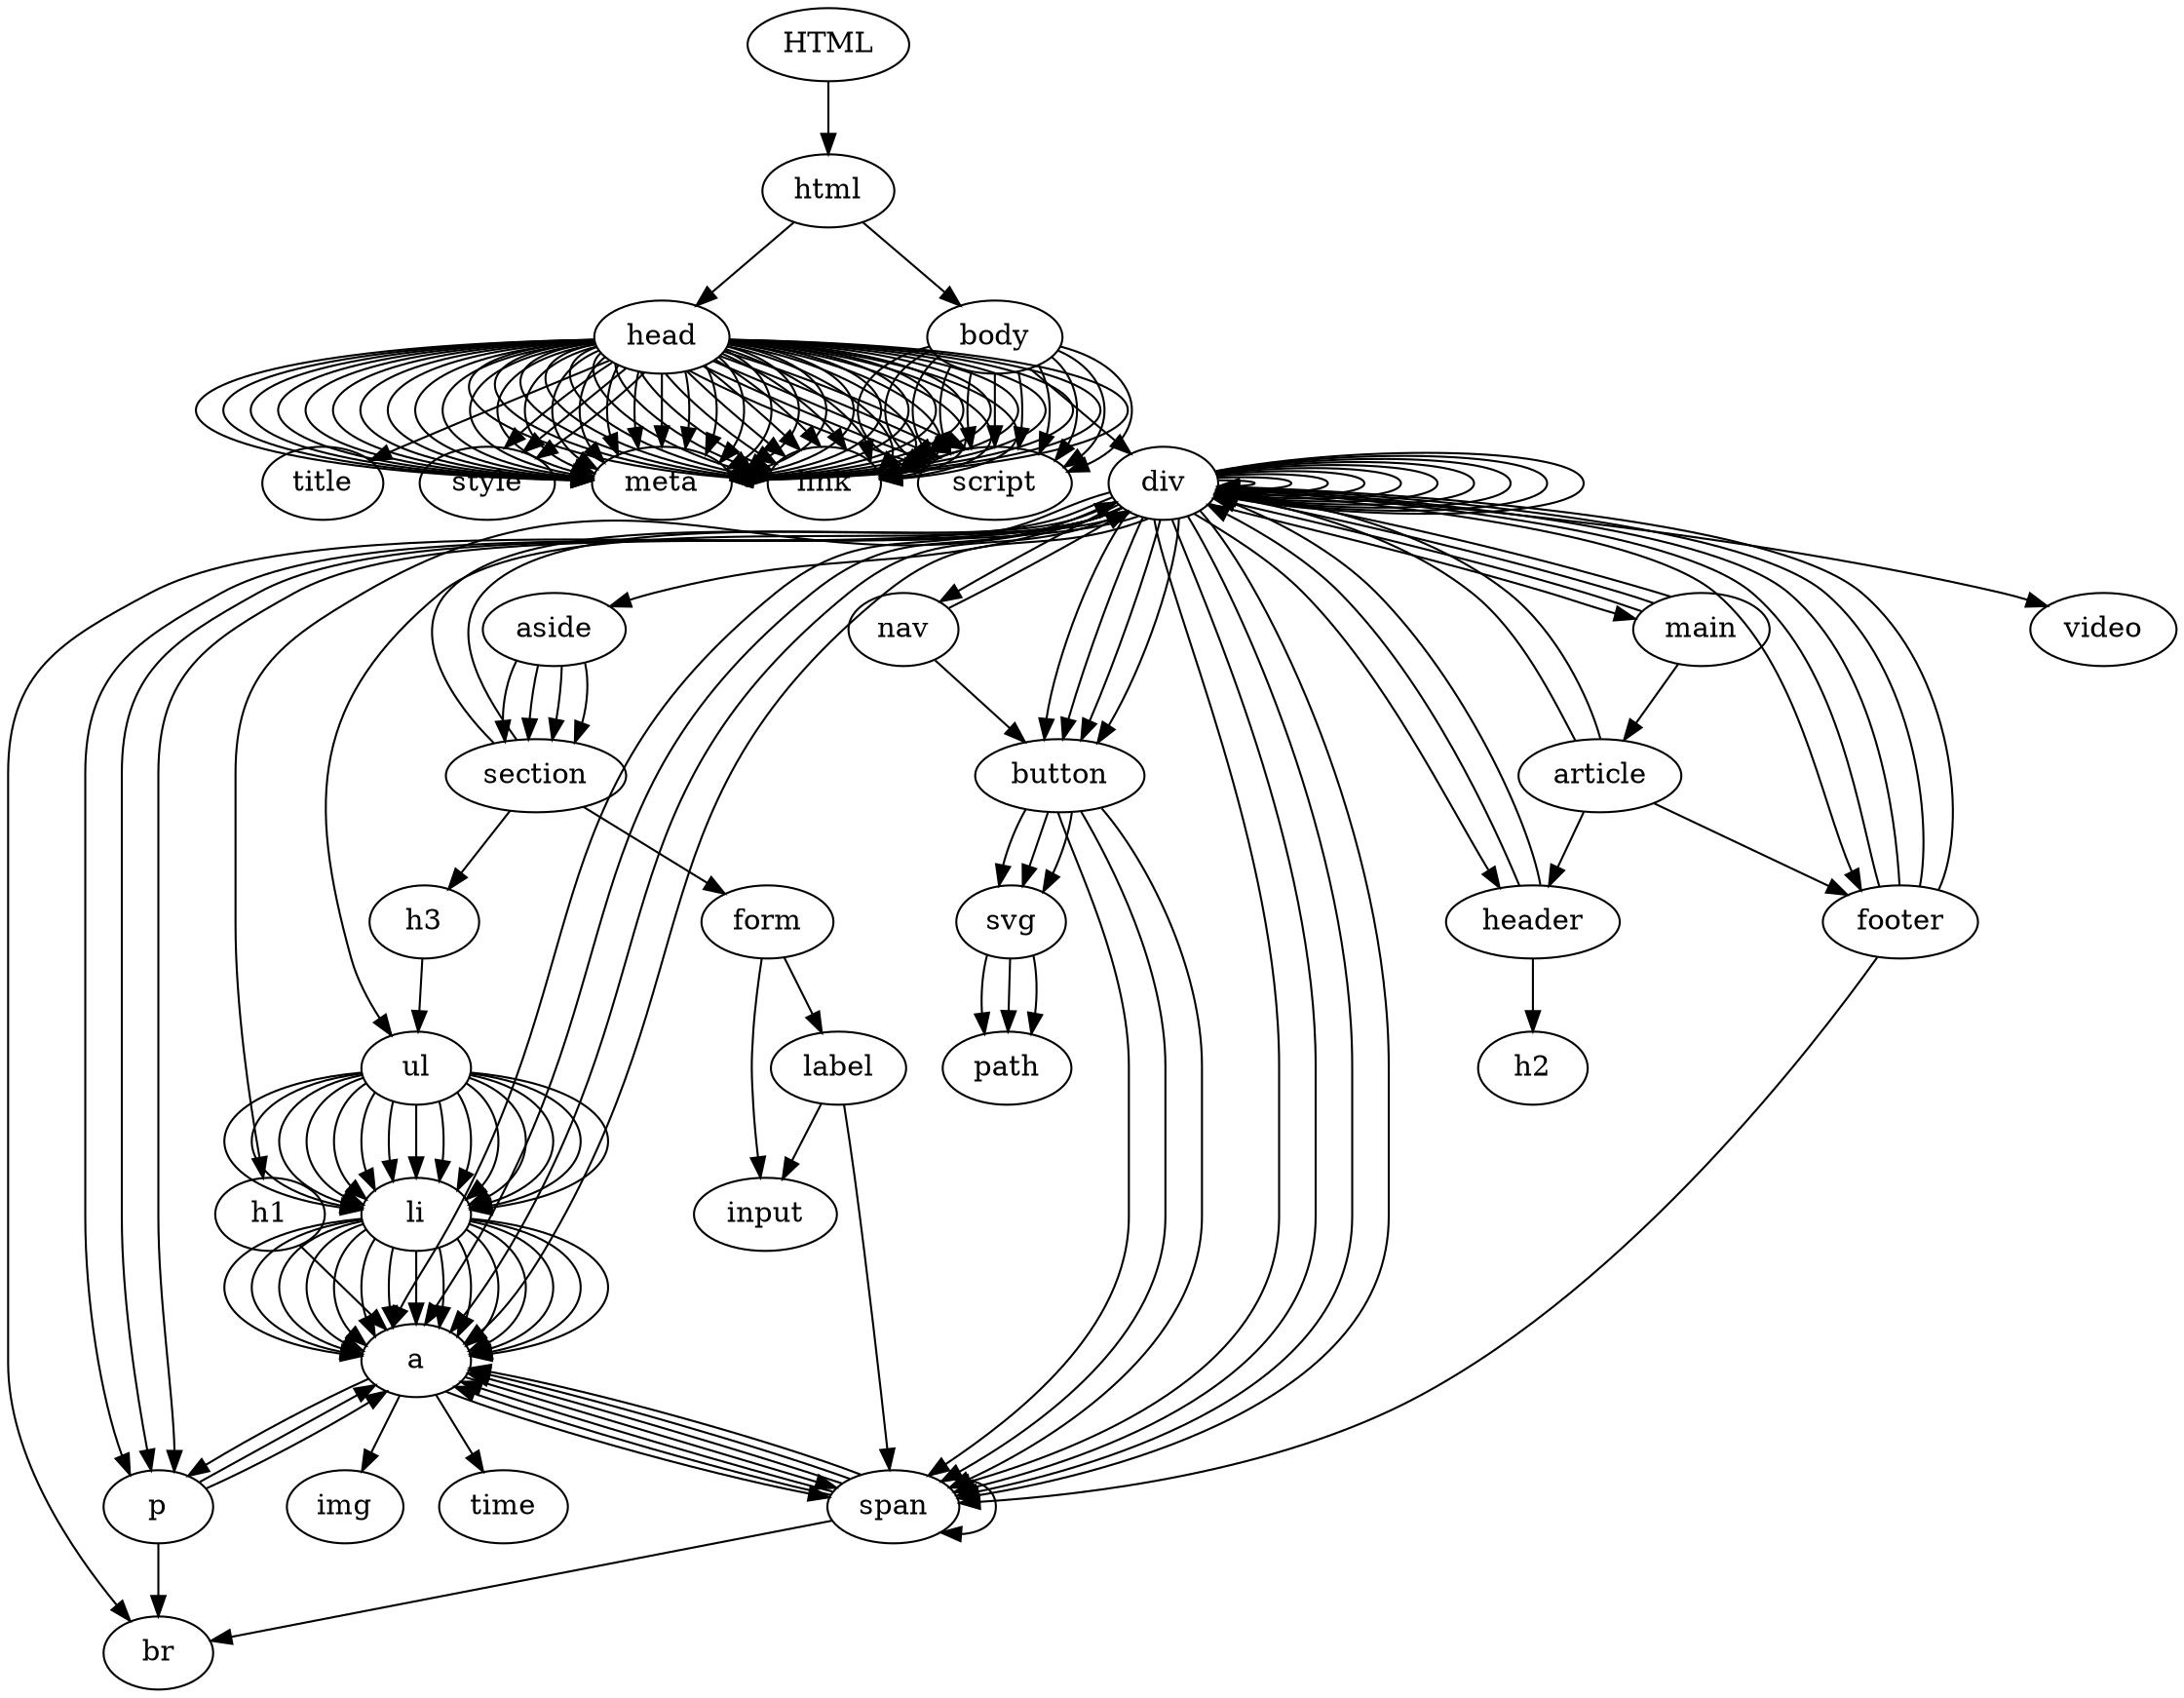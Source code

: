 // DOM Tree
digraph {
	root [label=HTML]
	html [label=html]
	root -> html
	head [label=head]
	html -> head
	meta [label=meta]
	head -> meta
	meta [label=meta]
	head -> meta
	link [label=link]
	head -> link
	link [label=link]
	head -> link
	link [label=link]
	head -> link
	link [label=link]
	head -> link
	link [label=link]
	head -> link
	link [label=link]
	head -> link
	meta [label=meta]
	head -> meta
	meta [label=meta]
	head -> meta
	meta [label=meta]
	head -> meta
	link [label=link]
	head -> link
	script [label=script]
	head -> script
	script [label=script]
	head -> script
	script [label=script]
	head -> script
	meta [label=meta]
	head -> meta
	meta [label=meta]
	head -> meta
	meta [label=meta]
	head -> meta
	meta [label=meta]
	head -> meta
	meta [label=meta]
	head -> meta
	meta [label=meta]
	head -> meta
	meta [label=meta]
	head -> meta
	meta [label=meta]
	head -> meta
	meta [label=meta]
	head -> meta
	meta [label=meta]
	head -> meta
	meta [label=meta]
	head -> meta
	meta [label=meta]
	head -> meta
	meta [label=meta]
	head -> meta
	meta [label=meta]
	head -> meta
	meta [label=meta]
	head -> meta
	meta [label=meta]
	head -> meta
	meta [label=meta]
	head -> meta
	meta [label=meta]
	head -> meta
	meta [label=meta]
	head -> meta
	meta [label=meta]
	head -> meta
	meta [label=meta]
	head -> meta
	meta [label=meta]
	head -> meta
	meta [label=meta]
	head -> meta
	meta [label=meta]
	head -> meta
	meta [label=meta]
	head -> meta
	meta [label=meta]
	head -> meta
	meta [label=meta]
	head -> meta
	meta [label=meta]
	head -> meta
	meta [label=meta]
	head -> meta
	title [label=title]
	head -> title
	meta [label=meta]
	head -> meta
	style [label=style]
	head -> style
	style [label=style]
	head -> style
	style [label=style]
	head -> style
	link [label=link]
	head -> link
	link [label=link]
	head -> link
	link [label=link]
	head -> link
	link [label=link]
	head -> link
	script [label=script]
	head -> script
	link [label=link]
	head -> link
	link [label=link]
	head -> link
	link [label=link]
	head -> link
	link [label=link]
	head -> link
	link [label=link]
	head -> link
	link [label=link]
	head -> link
	link [label=link]
	head -> link
	link [label=link]
	head -> link
	link [label=link]
	head -> link
	script [label=script]
	head -> script
	body [label=body]
	html -> body
	div [label=div]
	body -> div
	a [label=a]
	div -> a
	div [label=div]
	div -> div
	span [label=span]
	div -> span
	span [label=span]
	div -> span
	header [label=header]
	div -> header
	div [label=div]
	header -> div
	div [label=div]
	div -> div
	div [label=div]
	div -> div
	h1 [label=h1]
	div -> h1
	a [label=a]
	h1 -> a
	span [label=span]
	a -> span
	nav [label=nav]
	div -> nav
	button [label=button]
	nav -> button
	div [label=div]
	nav -> div
	ul [label=ul]
	div -> ul
	li [label=li]
	ul -> li
	a [label=a]
	li -> a
	li [label=li]
	ul -> li
	a [label=a]
	li -> a
	li [label=li]
	ul -> li
	a [label=a]
	li -> a
	li [label=li]
	ul -> li
	a [label=a]
	li -> a
	li [label=li]
	ul -> li
	a [label=a]
	li -> a
	div [label=div]
	div -> div
	div [label=div]
	div -> div
	main [label=main]
	div -> main
	div [label=div]
	main -> div
	article [label=article]
	main -> article
	div [label=div]
	article -> div
	a [label=a]
	div -> a
	header [label=header]
	article -> header
	h2 [label=h2]
	header -> h2
	div [label=div]
	header -> div
	span [label=span]
	div -> span
	a [label=a]
	span -> a
	time [label=time]
	a -> time
	div [label=div]
	article -> div
	div [label=div]
	div -> div
	video [label=video]
	div -> video
	p [label=p]
	div -> p
	a [label=a]
	p -> a
	br [label=br]
	p -> br
	a [label=a]
	p -> a
	footer [label=footer]
	article -> footer
	span [label=span]
	footer -> span
	a [label=a]
	span -> a
	div [label=div]
	main -> div
	div [label=div]
	div -> div
	p [label=p]
	div -> p
	p [label=p]
	div -> p
	button [label=button]
	div -> button
	div [label=div]
	main -> div
	aside [label=aside]
	div -> aside
	section [label=section]
	aside -> section
	form [label=form]
	section -> form
	label [label=label]
	form -> label
	span [label=span]
	label -> span
	input [label=input]
	label -> input
	input [label=input]
	form -> input
	section [label=section]
	aside -> section
	div [label=div]
	section -> div
	div [label=div]
	div -> div
	section [label=section]
	aside -> section
	h3 [label=h3]
	section -> h3
	ul [label=ul]
	h3 -> ul
	li [label=li]
	ul -> li
	a [label=a]
	li -> a
	li [label=li]
	ul -> li
	a [label=a]
	li -> a
	li [label=li]
	ul -> li
	a [label=a]
	li -> a
	li [label=li]
	ul -> li
	a [label=a]
	li -> a
	li [label=li]
	ul -> li
	a [label=a]
	li -> a
	li [label=li]
	ul -> li
	a [label=a]
	li -> a
	li [label=li]
	ul -> li
	a [label=a]
	li -> a
	li [label=li]
	ul -> li
	a [label=a]
	li -> a
	li [label=li]
	ul -> li
	a [label=a]
	li -> a
	li [label=li]
	ul -> li
	a [label=a]
	li -> a
	section [label=section]
	aside -> section
	div [label=div]
	section -> div
	div [label=div]
	div -> div
	div [label=div]
	div -> div
	a [label=a]
	div -> a
	img [label=img]
	a -> img
	p [label=p]
	a -> p
	footer [label=footer]
	div -> footer
	div [label=div]
	footer -> div
	a [label=a]
	div -> a
	span [label=span]
	a -> span
	div [label=div]
	footer -> div
	div [label=div]
	footer -> div
	button [label=button]
	div -> button
	svg [label=svg]
	button -> svg
	path [label=path]
	svg -> path
	span [label=span]
	button -> span
	button [label=button]
	div -> button
	svg [label=svg]
	button -> svg
	path [label=path]
	svg -> path
	span [label=span]
	button -> span
	button [label=button]
	div -> button
	svg [label=svg]
	button -> svg
	path [label=path]
	svg -> path
	span [label=span]
	button -> span
	div [label=div]
	footer -> div
	br [label=br]
	div -> br
	span [label=span]
	div -> span
	a [label=a]
	span -> a
	span [label=span]
	span -> span
	a [label=a]
	span -> a
	br [label=br]
	span -> br
	a [label=a]
	span -> a
	script [label=script]
	body -> script
	script [label=script]
	body -> script
	script [label=script]
	body -> script
	script [label=script]
	body -> script
	script [label=script]
	body -> script
	script [label=script]
	body -> script
	script [label=script]
	body -> script
	script [label=script]
	body -> script
	script [label=script]
	body -> script
	script [label=script]
	body -> script
	script [label=script]
	body -> script
}
